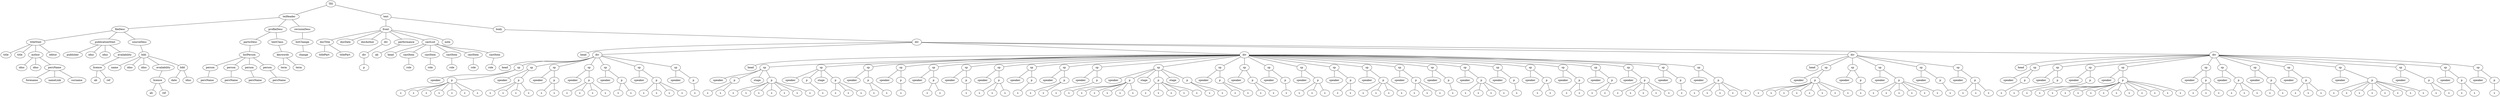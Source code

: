 graph Tree {
	"t0" [label = "TEI"];
	"t1" [label = "teiHeader"];
	"t2" [label = "fileDesc"];
	"t3" [label = "titleStmt"];
	"t4" [label = "title"];
	"t5" [label = "title"];
	"t6" [label = "author"];
	"t7" [label = "idno"];
	"t8" [label = "idno"];
	"t9" [label = "persName"];
	"t10" [label = "forename"];
	"t11" [label = "nameLink"];
	"t12" [label = "surname"];
	"t13" [label = "editor"];
	"t14" [label = "publicationStmt"];
	"t15" [label = "publisher"];
	"t16" [label = "idno"];
	"t17" [label = "idno"];
	"t18" [label = "availability"];
	"t19" [label = "licence"];
	"t20" [label = "ab"];
	"t21" [label = "ref"];
	"t22" [label = "sourceDesc"];
	"t23" [label = "bibl"];
	"t24" [label = "name"];
	"t25" [label = "idno"];
	"t26" [label = "idno"];
	"t27" [label = "availability"];
	"t28" [label = "licence"];
	"t29" [label = "ab"];
	"t30" [label = "ref"];
	"t31" [label = "bibl"];
	"t32" [label = "date"];
	"t33" [label = "idno"];
	"t34" [label = "profileDesc"];
	"t35" [label = "particDesc"];
	"t36" [label = "listPerson"];
	"t37" [label = "person"];
	"t38" [label = "persName"];
	"t39" [label = "person"];
	"t40" [label = "persName"];
	"t41" [label = "person"];
	"t42" [label = "persName"];
	"t43" [label = "person"];
	"t44" [label = "persName"];
	"t45" [label = "textClass"];
	"t46" [label = "keywords"];
	"t47" [label = "term"];
	"t48" [label = "term"];
	"t49" [label = "revisionDesc"];
	"t50" [label = "listChange"];
	"t51" [label = "change"];
	"t52" [label = "text"];
	"t53" [label = "front"];
	"t54" [label = "docTitle"];
	"t55" [label = "titlePart"];
	"t56" [label = "titlePart"];
	"t57" [label = "docDate"];
	"t58" [label = "docAuthor"];
	"t59" [label = "div"];
	"t60" [label = "div"];
	"t61" [label = "p"];
	"t62" [label = "performance"];
	"t63" [label = "ab"];
	"t64" [label = "castList"];
	"t65" [label = "head"];
	"t66" [label = "castItem"];
	"t67" [label = "role"];
	"t68" [label = "castItem"];
	"t69" [label = "role"];
	"t70" [label = "castItem"];
	"t71" [label = "role"];
	"t72" [label = "castItem"];
	"t73" [label = "role"];
	"t74" [label = "castItem"];
	"t75" [label = "role"];
	"t76" [label = "note"];
	"t77" [label = "body"];
	"t78" [label = "div"];
	"t79" [label = "head"];
	"t80" [label = "div"];
	"t81" [label = "head"];
	"t82" [label = "sp"];
	"t83" [label = "speaker"];
	"t84" [label = "p"];
	"t85" [label = "s"];
	"t86" [label = "s"];
	"t87" [label = "s"];
	"t88" [label = "s"];
	"t89" [label = "s"];
	"t90" [label = "s"];
	"t91" [label = "s"];
	"t92" [label = "sp"];
	"t93" [label = "speaker"];
	"t94" [label = "p"];
	"t95" [label = "s"];
	"t96" [label = "s"];
	"t97" [label = "s"];
	"t98" [label = "s"];
	"t99" [label = "sp"];
	"t100" [label = "speaker"];
	"t101" [label = "p"];
	"t102" [label = "s"];
	"t103" [label = "s"];
	"t104" [label = "sp"];
	"t105" [label = "speaker"];
	"t106" [label = "p"];
	"t107" [label = "s"];
	"t108" [label = "s"];
	"t109" [label = "s"];
	"t110" [label = "s"];
	"t111" [label = "sp"];
	"t112" [label = "speaker"];
	"t113" [label = "p"];
	"t114" [label = "s"];
	"t115" [label = "s"];
	"t116" [label = "sp"];
	"t117" [label = "speaker"];
	"t118" [label = "p"];
	"t119" [label = "s"];
	"t120" [label = "s"];
	"t121" [label = "s"];
	"t122" [label = "s"];
	"t123" [label = "sp"];
	"t124" [label = "speaker"];
	"t125" [label = "p"];
	"t126" [label = "s"];
	"t127" [label = "div"];
	"t128" [label = "head"];
	"t129" [label = "sp"];
	"t130" [label = "speaker"];
	"t131" [label = "p"];
	"t132" [label = "s"];
	"t133" [label = "s"];
	"t134" [label = "stage"];
	"t135" [label = "p"];
	"t136" [label = "s"];
	"t137" [label = "s"];
	"t138" [label = "s"];
	"t139" [label = "s"];
	"t140" [label = "s"];
	"t141" [label = "s"];
	"t142" [label = "s"];
	"t143" [label = "sp"];
	"t144" [label = "speaker"];
	"t145" [label = "p"];
	"t146" [label = "s"];
	"t147" [label = "stage"];
	"t148" [label = "p"];
	"t149" [label = "s"];
	"t150" [label = "s"];
	"t151" [label = "s"];
	"t152" [label = "sp"];
	"t153" [label = "speaker"];
	"t154" [label = "p"];
	"t155" [label = "s"];
	"t156" [label = "s"];
	"t157" [label = "sp"];
	"t158" [label = "speaker"];
	"t159" [label = "p"];
	"t160" [label = "s"];
	"t161" [label = "sp"];
	"t162" [label = "speaker"];
	"t163" [label = "p"];
	"t164" [label = "s"];
	"t165" [label = "s"];
	"t166" [label = "sp"];
	"t167" [label = "speaker"];
	"t168" [label = "p"];
	"t169" [label = "s"];
	"t170" [label = "sp"];
	"t171" [label = "speaker"];
	"t172" [label = "p"];
	"t173" [label = "s"];
	"t174" [label = "s"];
	"t175" [label = "s"];
	"t176" [label = "sp"];
	"t177" [label = "speaker"];
	"t178" [label = "p"];
	"t179" [label = "s"];
	"t180" [label = "sp"];
	"t181" [label = "speaker"];
	"t182" [label = "p"];
	"t183" [label = "s"];
	"t184" [label = "s"];
	"t185" [label = "sp"];
	"t186" [label = "speaker"];
	"t187" [label = "p"];
	"t188" [label = "s"];
	"t189" [label = "sp"];
	"t190" [label = "speaker"];
	"t191" [label = "p"];
	"t192" [label = "s"];
	"t193" [label = "s"];
	"t194" [label = "s"];
	"t195" [label = "s"];
	"t196" [label = "s"];
	"t197" [label = "s"];
	"t198" [label = "stage"];
	"t199" [label = "p"];
	"t200" [label = "s"];
	"t201" [label = "s"];
	"t202" [label = "s"];
	"t203" [label = "s"];
	"t204" [label = "s"];
	"t205" [label = "stage"];
	"t206" [label = "p"];
	"t207" [label = "s"];
	"t208" [label = "s"];
	"t209" [label = "sp"];
	"t210" [label = "speaker"];
	"t211" [label = "p"];
	"t212" [label = "s"];
	"t213" [label = "s"];
	"t214" [label = "sp"];
	"t215" [label = "speaker"];
	"t216" [label = "p"];
	"t217" [label = "s"];
	"t218" [label = "s"];
	"t219" [label = "sp"];
	"t220" [label = "speaker"];
	"t221" [label = "p"];
	"t222" [label = "s"];
	"t223" [label = "sp"];
	"t224" [label = "speaker"];
	"t225" [label = "p"];
	"t226" [label = "s"];
	"t227" [label = "s"];
	"t228" [label = "s"];
	"t229" [label = "sp"];
	"t230" [label = "speaker"];
	"t231" [label = "p"];
	"t232" [label = "s"];
	"t233" [label = "s"];
	"t234" [label = "sp"];
	"t235" [label = "speaker"];
	"t236" [label = "p"];
	"t237" [label = "s"];
	"t238" [label = "s"];
	"t239" [label = "s"];
	"t240" [label = "s"];
	"t241" [label = "sp"];
	"t242" [label = "speaker"];
	"t243" [label = "p"];
	"t244" [label = "s"];
	"t245" [label = "s"];
	"t246" [label = "s"];
	"t247" [label = "sp"];
	"t248" [label = "speaker"];
	"t249" [label = "p"];
	"t250" [label = "s"];
	"t251" [label = "sp"];
	"t252" [label = "speaker"];
	"t253" [label = "p"];
	"t254" [label = "s"];
	"t255" [label = "s"];
	"t256" [label = "s"];
	"t257" [label = "s"];
	"t258" [label = "sp"];
	"t259" [label = "speaker"];
	"t260" [label = "p"];
	"t261" [label = "s"];
	"t262" [label = "sp"];
	"t263" [label = "speaker"];
	"t264" [label = "p"];
	"t265" [label = "s"];
	"t266" [label = "s"];
	"t267" [label = "sp"];
	"t268" [label = "speaker"];
	"t269" [label = "p"];
	"t270" [label = "s"];
	"t271" [label = "s"];
	"t272" [label = "sp"];
	"t273" [label = "speaker"];
	"t274" [label = "p"];
	"t275" [label = "s"];
	"t276" [label = "s"];
	"t277" [label = "sp"];
	"t278" [label = "speaker"];
	"t279" [label = "p"];
	"t280" [label = "s"];
	"t281" [label = "s"];
	"t282" [label = "s"];
	"t283" [label = "s"];
	"t284" [label = "s"];
	"t285" [label = "sp"];
	"t286" [label = "speaker"];
	"t287" [label = "p"];
	"t288" [label = "s"];
	"t289" [label = "sp"];
	"t290" [label = "speaker"];
	"t291" [label = "p"];
	"t292" [label = "s"];
	"t293" [label = "s"];
	"t294" [label = "s"];
	"t295" [label = "s"];
	"t296" [label = "s"];
	"t297" [label = "div"];
	"t298" [label = "head"];
	"t299" [label = "sp"];
	"t300" [label = "speaker"];
	"t301" [label = "p"];
	"t302" [label = "s"];
	"t303" [label = "s"];
	"t304" [label = "s"];
	"t305" [label = "s"];
	"t306" [label = "s"];
	"t307" [label = "s"];
	"t308" [label = "s"];
	"t309" [label = "s"];
	"t310" [label = "sp"];
	"t311" [label = "speaker"];
	"t312" [label = "p"];
	"t313" [label = "s"];
	"t314" [label = "sp"];
	"t315" [label = "speaker"];
	"t316" [label = "p"];
	"t317" [label = "s"];
	"t318" [label = "s"];
	"t319" [label = "s"];
	"t320" [label = "s"];
	"t321" [label = "s"];
	"t322" [label = "s"];
	"t323" [label = "sp"];
	"t324" [label = "speaker"];
	"t325" [label = "p"];
	"t326" [label = "s"];
	"t327" [label = "sp"];
	"t328" [label = "speaker"];
	"t329" [label = "p"];
	"t330" [label = "s"];
	"t331" [label = "s"];
	"t332" [label = "s"];
	"t333" [label = "div"];
	"t334" [label = "head"];
	"t335" [label = "sp"];
	"t336" [label = "speaker"];
	"t337" [label = "p"];
	"t338" [label = "s"];
	"t339" [label = "sp"];
	"t340" [label = "speaker"];
	"t341" [label = "p"];
	"t342" [label = "s"];
	"t343" [label = "sp"];
	"t344" [label = "speaker"];
	"t345" [label = "p"];
	"t346" [label = "s"];
	"t347" [label = "sp"];
	"t348" [label = "speaker"];
	"t349" [label = "p"];
	"t350" [label = "s"];
	"t351" [label = "s"];
	"t352" [label = "s"];
	"t353" [label = "s"];
	"t354" [label = "s"];
	"t355" [label = "s"];
	"t356" [label = "s"];
	"t357" [label = "s"];
	"t358" [label = "s"];
	"t359" [label = "s"];
	"t360" [label = "s"];
	"t361" [label = "s"];
	"t362" [label = "sp"];
	"t363" [label = "speaker"];
	"t364" [label = "p"];
	"t365" [label = "s"];
	"t366" [label = "s"];
	"t367" [label = "s"];
	"t368" [label = "sp"];
	"t369" [label = "speaker"];
	"t370" [label = "p"];
	"t371" [label = "s"];
	"t372" [label = "s"];
	"t373" [label = "s"];
	"t374" [label = "sp"];
	"t375" [label = "speaker"];
	"t376" [label = "p"];
	"t377" [label = "s"];
	"t378" [label = "s"];
	"t379" [label = "sp"];
	"t380" [label = "speaker"];
	"t381" [label = "p"];
	"t382" [label = "s"];
	"t383" [label = "s"];
	"t384" [label = "s"];
	"t385" [label = "sp"];
	"t386" [label = "speaker"];
	"t387" [label = "p"];
	"t388" [label = "s"];
	"t389" [label = "s"];
	"t390" [label = "s"];
	"t391" [label = "s"];
	"t392" [label = "s"];
	"t393" [label = "s"];
	"t394" [label = "s"];
	"t395" [label = "s"];
	"t396" [label = "sp"];
	"t397" [label = "speaker"];
	"t398" [label = "p"];
	"t399" [label = "s"];
	"t400" [label = "s"];
	"t401" [label = "sp"];
	"t402" [label = "speaker"];
	"t403" [label = "p"];
	"t404" [label = "s"];
	"t405" [label = "s"];
	"t406" [label = "sp"];
	"t407" [label = "speaker"];
	"t408" [label = "p"];
	"t409" [label = "s"];
	"t0" -- "t1";
	"t1" -- "t2";
	"t2" -- "t3";
	"t3" -- "t4";
	"t3" -- "t5";
	"t3" -- "t6";
	"t6" -- "t7";
	"t6" -- "t8";
	"t6" -- "t9";
	"t9" -- "t10";
	"t9" -- "t11";
	"t9" -- "t12";
	"t3" -- "t13";
	"t2" -- "t14";
	"t14" -- "t15";
	"t14" -- "t16";
	"t14" -- "t17";
	"t14" -- "t18";
	"t18" -- "t19";
	"t19" -- "t20";
	"t19" -- "t21";
	"t2" -- "t22";
	"t22" -- "t23";
	"t23" -- "t24";
	"t23" -- "t25";
	"t23" -- "t26";
	"t23" -- "t27";
	"t27" -- "t28";
	"t28" -- "t29";
	"t28" -- "t30";
	"t23" -- "t31";
	"t31" -- "t32";
	"t31" -- "t33";
	"t1" -- "t34";
	"t34" -- "t35";
	"t35" -- "t36";
	"t36" -- "t37";
	"t37" -- "t38";
	"t36" -- "t39";
	"t39" -- "t40";
	"t36" -- "t41";
	"t41" -- "t42";
	"t36" -- "t43";
	"t43" -- "t44";
	"t34" -- "t45";
	"t45" -- "t46";
	"t46" -- "t47";
	"t46" -- "t48";
	"t1" -- "t49";
	"t49" -- "t50";
	"t50" -- "t51";
	"t0" -- "t52";
	"t52" -- "t53";
	"t53" -- "t54";
	"t54" -- "t55";
	"t54" -- "t56";
	"t53" -- "t57";
	"t53" -- "t58";
	"t53" -- "t59";
	"t59" -- "t60";
	"t60" -- "t61";
	"t53" -- "t62";
	"t62" -- "t63";
	"t53" -- "t64";
	"t64" -- "t65";
	"t64" -- "t66";
	"t66" -- "t67";
	"t64" -- "t68";
	"t68" -- "t69";
	"t64" -- "t70";
	"t70" -- "t71";
	"t64" -- "t72";
	"t72" -- "t73";
	"t64" -- "t74";
	"t74" -- "t75";
	"t53" -- "t76";
	"t52" -- "t77";
	"t77" -- "t78";
	"t78" -- "t79";
	"t78" -- "t80";
	"t80" -- "t81";
	"t80" -- "t82";
	"t82" -- "t83";
	"t82" -- "t84";
	"t84" -- "t85";
	"t84" -- "t86";
	"t84" -- "t87";
	"t84" -- "t88";
	"t84" -- "t89";
	"t84" -- "t90";
	"t84" -- "t91";
	"t80" -- "t92";
	"t92" -- "t93";
	"t92" -- "t94";
	"t94" -- "t95";
	"t94" -- "t96";
	"t94" -- "t97";
	"t94" -- "t98";
	"t80" -- "t99";
	"t99" -- "t100";
	"t99" -- "t101";
	"t101" -- "t102";
	"t101" -- "t103";
	"t80" -- "t104";
	"t104" -- "t105";
	"t104" -- "t106";
	"t106" -- "t107";
	"t106" -- "t108";
	"t106" -- "t109";
	"t106" -- "t110";
	"t80" -- "t111";
	"t111" -- "t112";
	"t111" -- "t113";
	"t113" -- "t114";
	"t113" -- "t115";
	"t80" -- "t116";
	"t116" -- "t117";
	"t116" -- "t118";
	"t118" -- "t119";
	"t118" -- "t120";
	"t118" -- "t121";
	"t118" -- "t122";
	"t80" -- "t123";
	"t123" -- "t124";
	"t123" -- "t125";
	"t125" -- "t126";
	"t78" -- "t127";
	"t127" -- "t128";
	"t127" -- "t129";
	"t129" -- "t130";
	"t129" -- "t131";
	"t131" -- "t132";
	"t131" -- "t133";
	"t129" -- "t134";
	"t129" -- "t135";
	"t135" -- "t136";
	"t135" -- "t137";
	"t135" -- "t138";
	"t135" -- "t139";
	"t135" -- "t140";
	"t135" -- "t141";
	"t135" -- "t142";
	"t127" -- "t143";
	"t143" -- "t144";
	"t143" -- "t145";
	"t145" -- "t146";
	"t143" -- "t147";
	"t143" -- "t148";
	"t148" -- "t149";
	"t148" -- "t150";
	"t148" -- "t151";
	"t127" -- "t152";
	"t152" -- "t153";
	"t152" -- "t154";
	"t154" -- "t155";
	"t154" -- "t156";
	"t127" -- "t157";
	"t157" -- "t158";
	"t157" -- "t159";
	"t159" -- "t160";
	"t127" -- "t161";
	"t161" -- "t162";
	"t161" -- "t163";
	"t163" -- "t164";
	"t163" -- "t165";
	"t127" -- "t166";
	"t166" -- "t167";
	"t166" -- "t168";
	"t168" -- "t169";
	"t127" -- "t170";
	"t170" -- "t171";
	"t170" -- "t172";
	"t172" -- "t173";
	"t172" -- "t174";
	"t172" -- "t175";
	"t127" -- "t176";
	"t176" -- "t177";
	"t176" -- "t178";
	"t178" -- "t179";
	"t127" -- "t180";
	"t180" -- "t181";
	"t180" -- "t182";
	"t182" -- "t183";
	"t182" -- "t184";
	"t127" -- "t185";
	"t185" -- "t186";
	"t185" -- "t187";
	"t187" -- "t188";
	"t127" -- "t189";
	"t189" -- "t190";
	"t189" -- "t191";
	"t191" -- "t192";
	"t191" -- "t193";
	"t191" -- "t194";
	"t191" -- "t195";
	"t191" -- "t196";
	"t191" -- "t197";
	"t189" -- "t198";
	"t189" -- "t199";
	"t199" -- "t200";
	"t199" -- "t201";
	"t199" -- "t202";
	"t199" -- "t203";
	"t199" -- "t204";
	"t189" -- "t205";
	"t189" -- "t206";
	"t206" -- "t207";
	"t206" -- "t208";
	"t127" -- "t209";
	"t209" -- "t210";
	"t209" -- "t211";
	"t211" -- "t212";
	"t211" -- "t213";
	"t127" -- "t214";
	"t214" -- "t215";
	"t214" -- "t216";
	"t216" -- "t217";
	"t216" -- "t218";
	"t127" -- "t219";
	"t219" -- "t220";
	"t219" -- "t221";
	"t221" -- "t222";
	"t127" -- "t223";
	"t223" -- "t224";
	"t223" -- "t225";
	"t225" -- "t226";
	"t225" -- "t227";
	"t225" -- "t228";
	"t127" -- "t229";
	"t229" -- "t230";
	"t229" -- "t231";
	"t231" -- "t232";
	"t231" -- "t233";
	"t127" -- "t234";
	"t234" -- "t235";
	"t234" -- "t236";
	"t236" -- "t237";
	"t236" -- "t238";
	"t236" -- "t239";
	"t236" -- "t240";
	"t127" -- "t241";
	"t241" -- "t242";
	"t241" -- "t243";
	"t243" -- "t244";
	"t243" -- "t245";
	"t243" -- "t246";
	"t127" -- "t247";
	"t247" -- "t248";
	"t247" -- "t249";
	"t249" -- "t250";
	"t127" -- "t251";
	"t251" -- "t252";
	"t251" -- "t253";
	"t253" -- "t254";
	"t253" -- "t255";
	"t253" -- "t256";
	"t253" -- "t257";
	"t127" -- "t258";
	"t258" -- "t259";
	"t258" -- "t260";
	"t260" -- "t261";
	"t127" -- "t262";
	"t262" -- "t263";
	"t262" -- "t264";
	"t264" -- "t265";
	"t264" -- "t266";
	"t127" -- "t267";
	"t267" -- "t268";
	"t267" -- "t269";
	"t269" -- "t270";
	"t269" -- "t271";
	"t127" -- "t272";
	"t272" -- "t273";
	"t272" -- "t274";
	"t274" -- "t275";
	"t274" -- "t276";
	"t127" -- "t277";
	"t277" -- "t278";
	"t277" -- "t279";
	"t279" -- "t280";
	"t279" -- "t281";
	"t279" -- "t282";
	"t279" -- "t283";
	"t279" -- "t284";
	"t127" -- "t285";
	"t285" -- "t286";
	"t285" -- "t287";
	"t287" -- "t288";
	"t127" -- "t289";
	"t289" -- "t290";
	"t289" -- "t291";
	"t291" -- "t292";
	"t291" -- "t293";
	"t291" -- "t294";
	"t291" -- "t295";
	"t291" -- "t296";
	"t78" -- "t297";
	"t297" -- "t298";
	"t297" -- "t299";
	"t299" -- "t300";
	"t299" -- "t301";
	"t301" -- "t302";
	"t301" -- "t303";
	"t301" -- "t304";
	"t301" -- "t305";
	"t301" -- "t306";
	"t301" -- "t307";
	"t301" -- "t308";
	"t301" -- "t309";
	"t297" -- "t310";
	"t310" -- "t311";
	"t310" -- "t312";
	"t312" -- "t313";
	"t297" -- "t314";
	"t314" -- "t315";
	"t314" -- "t316";
	"t316" -- "t317";
	"t316" -- "t318";
	"t316" -- "t319";
	"t316" -- "t320";
	"t316" -- "t321";
	"t316" -- "t322";
	"t297" -- "t323";
	"t323" -- "t324";
	"t323" -- "t325";
	"t325" -- "t326";
	"t297" -- "t327";
	"t327" -- "t328";
	"t327" -- "t329";
	"t329" -- "t330";
	"t329" -- "t331";
	"t329" -- "t332";
	"t78" -- "t333";
	"t333" -- "t334";
	"t333" -- "t335";
	"t335" -- "t336";
	"t335" -- "t337";
	"t337" -- "t338";
	"t333" -- "t339";
	"t339" -- "t340";
	"t339" -- "t341";
	"t341" -- "t342";
	"t333" -- "t343";
	"t343" -- "t344";
	"t343" -- "t345";
	"t345" -- "t346";
	"t333" -- "t347";
	"t347" -- "t348";
	"t347" -- "t349";
	"t349" -- "t350";
	"t349" -- "t351";
	"t349" -- "t352";
	"t349" -- "t353";
	"t349" -- "t354";
	"t349" -- "t355";
	"t349" -- "t356";
	"t349" -- "t357";
	"t349" -- "t358";
	"t349" -- "t359";
	"t349" -- "t360";
	"t349" -- "t361";
	"t333" -- "t362";
	"t362" -- "t363";
	"t362" -- "t364";
	"t364" -- "t365";
	"t364" -- "t366";
	"t364" -- "t367";
	"t333" -- "t368";
	"t368" -- "t369";
	"t368" -- "t370";
	"t370" -- "t371";
	"t370" -- "t372";
	"t370" -- "t373";
	"t333" -- "t374";
	"t374" -- "t375";
	"t374" -- "t376";
	"t376" -- "t377";
	"t376" -- "t378";
	"t333" -- "t379";
	"t379" -- "t380";
	"t379" -- "t381";
	"t381" -- "t382";
	"t381" -- "t383";
	"t381" -- "t384";
	"t333" -- "t385";
	"t385" -- "t386";
	"t385" -- "t387";
	"t387" -- "t388";
	"t387" -- "t389";
	"t387" -- "t390";
	"t387" -- "t391";
	"t387" -- "t392";
	"t387" -- "t393";
	"t387" -- "t394";
	"t387" -- "t395";
	"t333" -- "t396";
	"t396" -- "t397";
	"t396" -- "t398";
	"t398" -- "t399";
	"t398" -- "t400";
	"t333" -- "t401";
	"t401" -- "t402";
	"t401" -- "t403";
	"t403" -- "t404";
	"t403" -- "t405";
	"t333" -- "t406";
	"t406" -- "t407";
	"t406" -- "t408";
	"t408" -- "t409";
}
